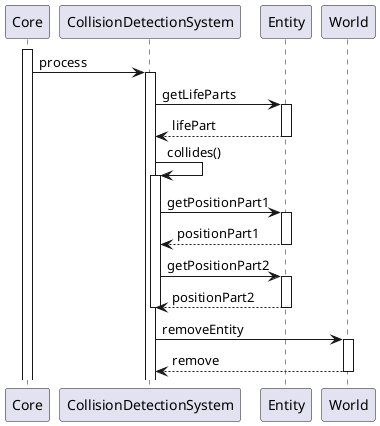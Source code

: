 @startuml
participant Core
participant CollisionDetectionSystem
participant Entity
participant World

activate Core
Core -> CollisionDetectionSystem : process
activate CollisionDetectionSystem
CollisionDetectionSystem -> Entity : getLifeParts
activate Entity
Entity --> CollisionDetectionSystem : lifePart
deactivate Entity
CollisionDetectionSystem -> CollisionDetectionSystem : collides()
activate CollisionDetectionSystem
CollisionDetectionSystem -> Entity: getPositionPart1
activate Entity
Entity --> CollisionDetectionSystem : positionPart1
deactivate Entity
CollisionDetectionSystem -> Entity: getPositionPart2
activate Entity
Entity --> CollisionDetectionSystem : positionPart2
deactivate Entity
deactivate CollisionDetectionSystem
CollisionDetectionSystem -> World : removeEntity
activate World
World --> CollisionDetectionSystem : remove
deactivate World

@enduml